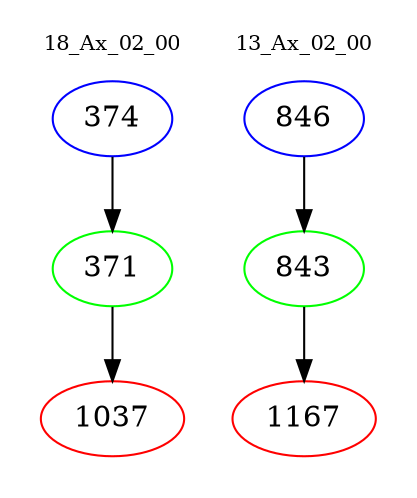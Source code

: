 digraph{
subgraph cluster_0 {
color = white
label = "18_Ax_02_00";
fontsize=10;
T0_374 [label="374", color="blue"]
T0_374 -> T0_371 [color="black"]
T0_371 [label="371", color="green"]
T0_371 -> T0_1037 [color="black"]
T0_1037 [label="1037", color="red"]
}
subgraph cluster_1 {
color = white
label = "13_Ax_02_00";
fontsize=10;
T1_846 [label="846", color="blue"]
T1_846 -> T1_843 [color="black"]
T1_843 [label="843", color="green"]
T1_843 -> T1_1167 [color="black"]
T1_1167 [label="1167", color="red"]
}
}
